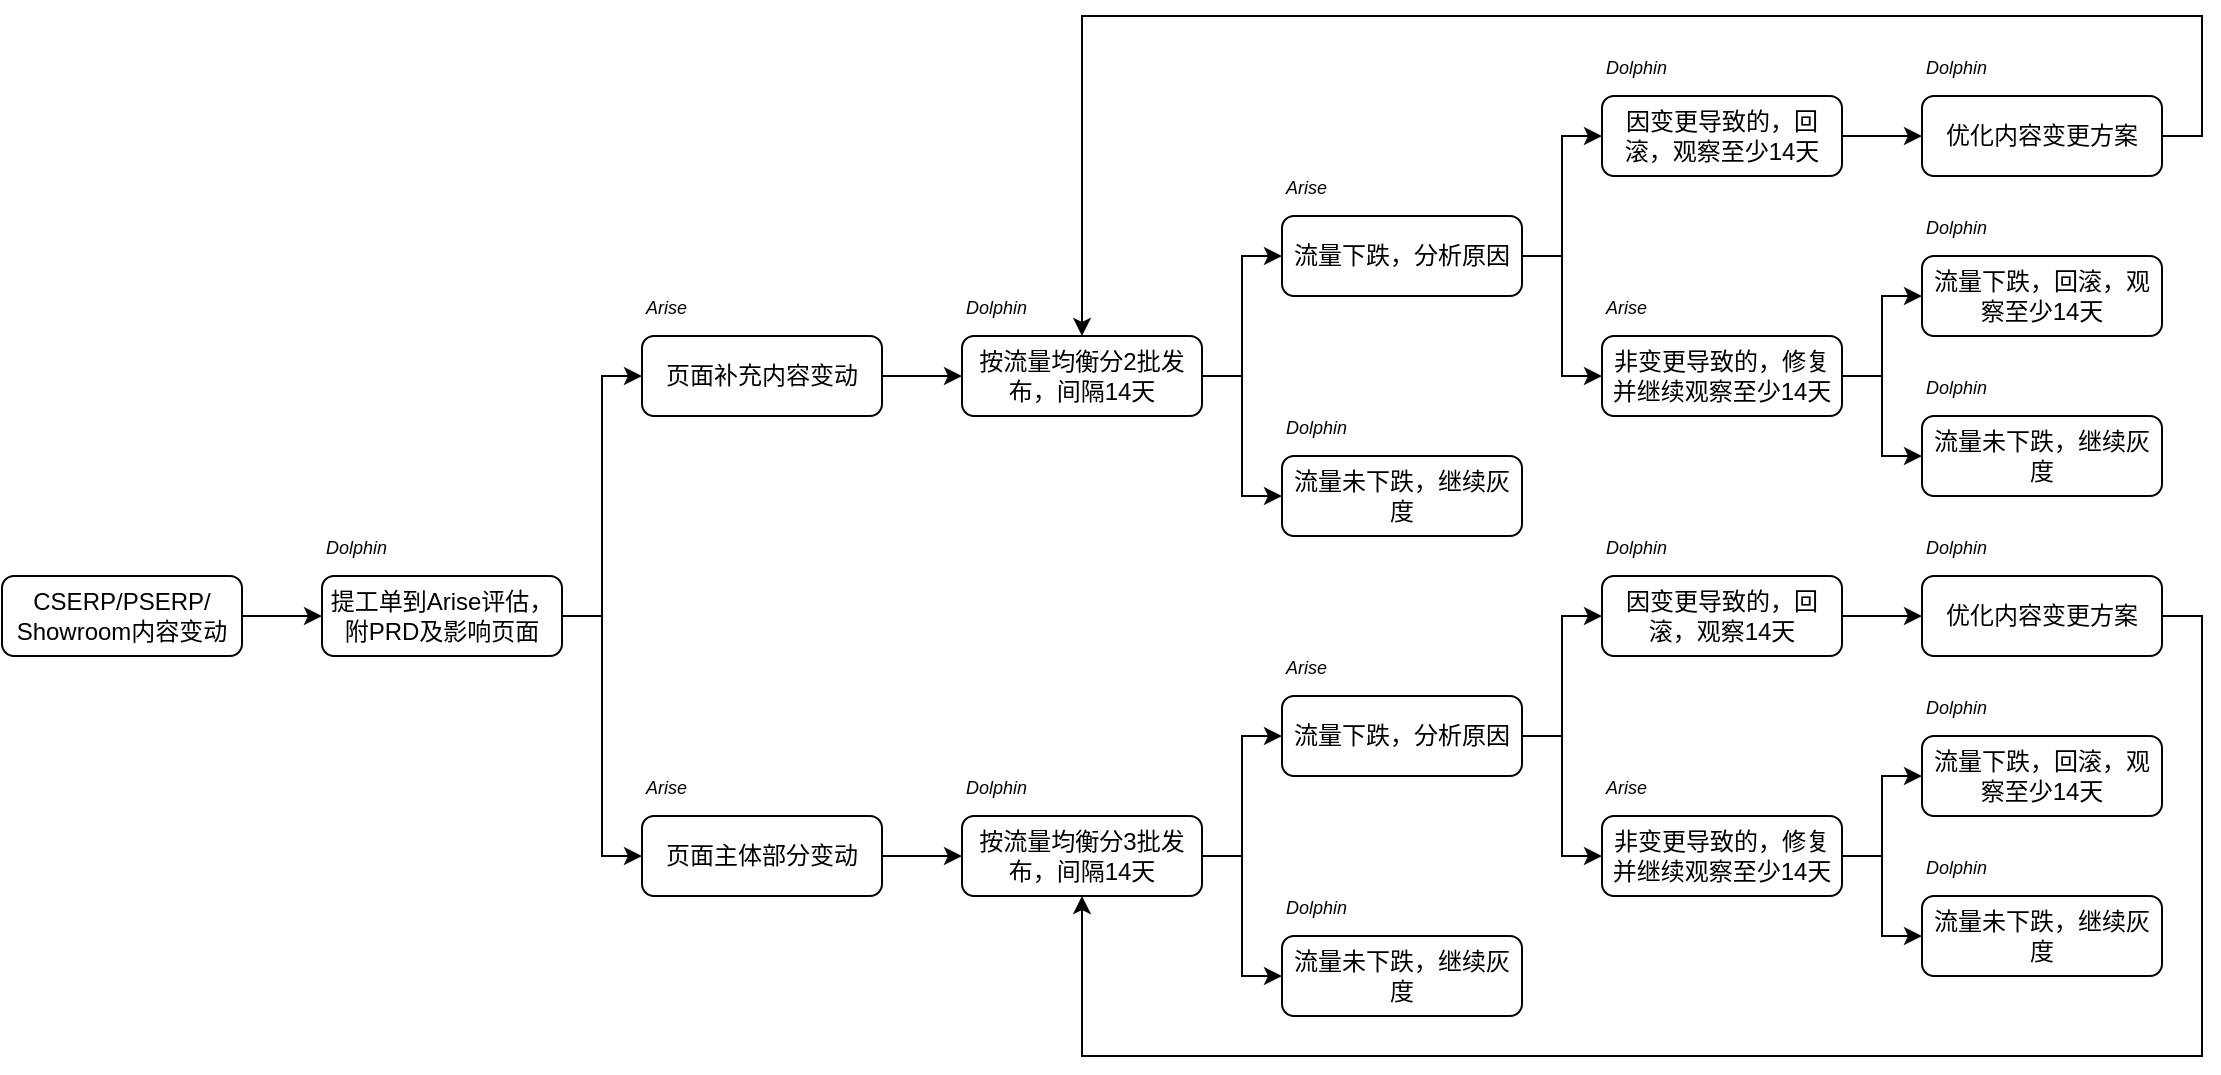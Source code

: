 <mxfile version="27.2.0">
  <diagram name="第 1 页" id="cPDzZspk4rFNg1R5x_Es">
    <mxGraphModel dx="1426" dy="1828" grid="1" gridSize="10" guides="1" tooltips="1" connect="1" arrows="1" fold="1" page="1" pageScale="1" pageWidth="827" pageHeight="1169" math="0" shadow="0">
      <root>
        <mxCell id="0" />
        <mxCell id="1" parent="0" />
        <mxCell id="_8_idL4iygTQgJaF1n6U-19" style="edgeStyle=orthogonalEdgeStyle;rounded=0;orthogonalLoop=1;jettySize=auto;html=1;exitX=1;exitY=0.5;exitDx=0;exitDy=0;entryX=0;entryY=0.5;entryDx=0;entryDy=0;" edge="1" parent="1" source="_8_idL4iygTQgJaF1n6U-1" target="_8_idL4iygTQgJaF1n6U-2">
          <mxGeometry relative="1" as="geometry" />
        </mxCell>
        <mxCell id="_8_idL4iygTQgJaF1n6U-1" value="CSERP/PSERP/&lt;div&gt;Showroom内容变动&lt;/div&gt;" style="rounded=1;whiteSpace=wrap;html=1;" vertex="1" parent="1">
          <mxGeometry x="40" y="160" width="120" height="40" as="geometry" />
        </mxCell>
        <mxCell id="_8_idL4iygTQgJaF1n6U-20" style="edgeStyle=orthogonalEdgeStyle;rounded=0;orthogonalLoop=1;jettySize=auto;html=1;exitX=1;exitY=0.5;exitDx=0;exitDy=0;entryX=0;entryY=0.5;entryDx=0;entryDy=0;" edge="1" parent="1" source="_8_idL4iygTQgJaF1n6U-2" target="_8_idL4iygTQgJaF1n6U-3">
          <mxGeometry relative="1" as="geometry" />
        </mxCell>
        <mxCell id="_8_idL4iygTQgJaF1n6U-21" style="edgeStyle=orthogonalEdgeStyle;rounded=0;orthogonalLoop=1;jettySize=auto;html=1;exitX=1;exitY=0.5;exitDx=0;exitDy=0;entryX=0;entryY=0.5;entryDx=0;entryDy=0;" edge="1" parent="1" source="_8_idL4iygTQgJaF1n6U-2" target="_8_idL4iygTQgJaF1n6U-4">
          <mxGeometry relative="1" as="geometry" />
        </mxCell>
        <mxCell id="_8_idL4iygTQgJaF1n6U-2" value="提工单到Arise评估，附PRD及影响页面" style="rounded=1;whiteSpace=wrap;html=1;" vertex="1" parent="1">
          <mxGeometry x="200" y="160" width="120" height="40" as="geometry" />
        </mxCell>
        <mxCell id="_8_idL4iygTQgJaF1n6U-22" style="edgeStyle=orthogonalEdgeStyle;rounded=0;orthogonalLoop=1;jettySize=auto;html=1;exitX=1;exitY=0.5;exitDx=0;exitDy=0;entryX=0;entryY=0.5;entryDx=0;entryDy=0;" edge="1" parent="1" source="_8_idL4iygTQgJaF1n6U-3" target="_8_idL4iygTQgJaF1n6U-5">
          <mxGeometry relative="1" as="geometry" />
        </mxCell>
        <mxCell id="_8_idL4iygTQgJaF1n6U-3" value="页面补充内容变动" style="rounded=1;whiteSpace=wrap;html=1;" vertex="1" parent="1">
          <mxGeometry x="360" y="40" width="120" height="40" as="geometry" />
        </mxCell>
        <mxCell id="_8_idL4iygTQgJaF1n6U-32" style="edgeStyle=orthogonalEdgeStyle;rounded=0;orthogonalLoop=1;jettySize=auto;html=1;exitX=1;exitY=0.5;exitDx=0;exitDy=0;entryX=0;entryY=0.5;entryDx=0;entryDy=0;" edge="1" parent="1" source="_8_idL4iygTQgJaF1n6U-4" target="_8_idL4iygTQgJaF1n6U-12">
          <mxGeometry relative="1" as="geometry" />
        </mxCell>
        <mxCell id="_8_idL4iygTQgJaF1n6U-4" value="页面主体部分变动" style="rounded=1;whiteSpace=wrap;html=1;" vertex="1" parent="1">
          <mxGeometry x="360" y="280" width="120" height="40" as="geometry" />
        </mxCell>
        <mxCell id="_8_idL4iygTQgJaF1n6U-25" style="edgeStyle=orthogonalEdgeStyle;rounded=0;orthogonalLoop=1;jettySize=auto;html=1;exitX=1;exitY=0.5;exitDx=0;exitDy=0;entryX=0;entryY=0.5;entryDx=0;entryDy=0;" edge="1" parent="1" source="_8_idL4iygTQgJaF1n6U-5" target="_8_idL4iygTQgJaF1n6U-6">
          <mxGeometry relative="1" as="geometry" />
        </mxCell>
        <mxCell id="_8_idL4iygTQgJaF1n6U-31" style="edgeStyle=orthogonalEdgeStyle;rounded=0;orthogonalLoop=1;jettySize=auto;html=1;exitX=1;exitY=0.5;exitDx=0;exitDy=0;entryX=0;entryY=0.5;entryDx=0;entryDy=0;" edge="1" parent="1" source="_8_idL4iygTQgJaF1n6U-5" target="_8_idL4iygTQgJaF1n6U-7">
          <mxGeometry relative="1" as="geometry" />
        </mxCell>
        <mxCell id="_8_idL4iygTQgJaF1n6U-5" value="按流量均衡分2批发布，间隔14天" style="rounded=1;whiteSpace=wrap;html=1;" vertex="1" parent="1">
          <mxGeometry x="520" y="40" width="120" height="40" as="geometry" />
        </mxCell>
        <mxCell id="_8_idL4iygTQgJaF1n6U-26" style="edgeStyle=orthogonalEdgeStyle;rounded=0;orthogonalLoop=1;jettySize=auto;html=1;exitX=1;exitY=0.5;exitDx=0;exitDy=0;entryX=0;entryY=0.5;entryDx=0;entryDy=0;" edge="1" parent="1" source="_8_idL4iygTQgJaF1n6U-6" target="_8_idL4iygTQgJaF1n6U-8">
          <mxGeometry relative="1" as="geometry" />
        </mxCell>
        <mxCell id="_8_idL4iygTQgJaF1n6U-28" style="edgeStyle=orthogonalEdgeStyle;rounded=0;orthogonalLoop=1;jettySize=auto;html=1;exitX=1;exitY=0.5;exitDx=0;exitDy=0;entryX=0;entryY=0.5;entryDx=0;entryDy=0;" edge="1" parent="1" source="_8_idL4iygTQgJaF1n6U-6" target="_8_idL4iygTQgJaF1n6U-17">
          <mxGeometry relative="1" as="geometry" />
        </mxCell>
        <mxCell id="_8_idL4iygTQgJaF1n6U-6" value="流量下跌，分析原因" style="rounded=1;whiteSpace=wrap;html=1;" vertex="1" parent="1">
          <mxGeometry x="680" y="-20" width="120" height="40" as="geometry" />
        </mxCell>
        <mxCell id="_8_idL4iygTQgJaF1n6U-7" value="流量未下跌，继续灰度" style="rounded=1;whiteSpace=wrap;html=1;" vertex="1" parent="1">
          <mxGeometry x="680" y="100" width="120" height="40" as="geometry" />
        </mxCell>
        <mxCell id="_8_idL4iygTQgJaF1n6U-27" style="edgeStyle=orthogonalEdgeStyle;rounded=0;orthogonalLoop=1;jettySize=auto;html=1;exitX=1;exitY=0.5;exitDx=0;exitDy=0;entryX=0;entryY=0.5;entryDx=0;entryDy=0;" edge="1" parent="1" source="_8_idL4iygTQgJaF1n6U-8" target="_8_idL4iygTQgJaF1n6U-10">
          <mxGeometry relative="1" as="geometry" />
        </mxCell>
        <mxCell id="_8_idL4iygTQgJaF1n6U-8" value="因变更导致的，回滚，观察至少14天" style="rounded=1;whiteSpace=wrap;html=1;" vertex="1" parent="1">
          <mxGeometry x="840" y="-80" width="120" height="40" as="geometry" />
        </mxCell>
        <mxCell id="_8_idL4iygTQgJaF1n6U-41" style="edgeStyle=orthogonalEdgeStyle;rounded=0;orthogonalLoop=1;jettySize=auto;html=1;exitX=1;exitY=0.5;exitDx=0;exitDy=0;entryX=0.5;entryY=0;entryDx=0;entryDy=0;" edge="1" parent="1" source="_8_idL4iygTQgJaF1n6U-10" target="_8_idL4iygTQgJaF1n6U-5">
          <mxGeometry relative="1" as="geometry">
            <Array as="points">
              <mxPoint x="1140" y="-60" />
              <mxPoint x="1140" y="-120" />
              <mxPoint x="580" y="-120" />
            </Array>
          </mxGeometry>
        </mxCell>
        <mxCell id="_8_idL4iygTQgJaF1n6U-10" value="优化内容变更方案" style="rounded=1;whiteSpace=wrap;html=1;" vertex="1" parent="1">
          <mxGeometry x="1000" y="-80" width="120" height="40" as="geometry" />
        </mxCell>
        <mxCell id="_8_idL4iygTQgJaF1n6U-33" style="edgeStyle=orthogonalEdgeStyle;rounded=0;orthogonalLoop=1;jettySize=auto;html=1;exitX=1;exitY=0.5;exitDx=0;exitDy=0;entryX=0;entryY=0.5;entryDx=0;entryDy=0;" edge="1" parent="1" source="_8_idL4iygTQgJaF1n6U-12" target="_8_idL4iygTQgJaF1n6U-13">
          <mxGeometry relative="1" as="geometry" />
        </mxCell>
        <mxCell id="_8_idL4iygTQgJaF1n6U-42" style="edgeStyle=orthogonalEdgeStyle;rounded=0;orthogonalLoop=1;jettySize=auto;html=1;exitX=1;exitY=0.5;exitDx=0;exitDy=0;entryX=0;entryY=0.5;entryDx=0;entryDy=0;" edge="1" parent="1" source="_8_idL4iygTQgJaF1n6U-12" target="_8_idL4iygTQgJaF1n6U-14">
          <mxGeometry relative="1" as="geometry" />
        </mxCell>
        <mxCell id="_8_idL4iygTQgJaF1n6U-12" value="按流量均衡分3批发布，间隔14天" style="rounded=1;whiteSpace=wrap;html=1;" vertex="1" parent="1">
          <mxGeometry x="520" y="280" width="120" height="40" as="geometry" />
        </mxCell>
        <mxCell id="_8_idL4iygTQgJaF1n6U-34" style="edgeStyle=orthogonalEdgeStyle;rounded=0;orthogonalLoop=1;jettySize=auto;html=1;exitX=1;exitY=0.5;exitDx=0;exitDy=0;entryX=0;entryY=0.5;entryDx=0;entryDy=0;" edge="1" parent="1" source="_8_idL4iygTQgJaF1n6U-13" target="_8_idL4iygTQgJaF1n6U-15">
          <mxGeometry relative="1" as="geometry" />
        </mxCell>
        <mxCell id="_8_idL4iygTQgJaF1n6U-35" style="edgeStyle=orthogonalEdgeStyle;rounded=0;orthogonalLoop=1;jettySize=auto;html=1;exitX=1;exitY=0.5;exitDx=0;exitDy=0;entryX=0;entryY=0.5;entryDx=0;entryDy=0;" edge="1" parent="1" source="_8_idL4iygTQgJaF1n6U-13" target="_8_idL4iygTQgJaF1n6U-18">
          <mxGeometry relative="1" as="geometry" />
        </mxCell>
        <mxCell id="_8_idL4iygTQgJaF1n6U-13" value="流量下跌，分析原因" style="rounded=1;whiteSpace=wrap;html=1;" vertex="1" parent="1">
          <mxGeometry x="680" y="220" width="120" height="40" as="geometry" />
        </mxCell>
        <mxCell id="_8_idL4iygTQgJaF1n6U-14" value="流量未下跌，继续灰度" style="rounded=1;whiteSpace=wrap;html=1;" vertex="1" parent="1">
          <mxGeometry x="680" y="340" width="120" height="40" as="geometry" />
        </mxCell>
        <mxCell id="_8_idL4iygTQgJaF1n6U-38" style="edgeStyle=orthogonalEdgeStyle;rounded=0;orthogonalLoop=1;jettySize=auto;html=1;exitX=1;exitY=0.5;exitDx=0;exitDy=0;entryX=0;entryY=0.5;entryDx=0;entryDy=0;" edge="1" parent="1" source="_8_idL4iygTQgJaF1n6U-15" target="_8_idL4iygTQgJaF1n6U-16">
          <mxGeometry relative="1" as="geometry" />
        </mxCell>
        <mxCell id="_8_idL4iygTQgJaF1n6U-15" value="因变更导致的，回滚，观察14天" style="rounded=1;whiteSpace=wrap;html=1;" vertex="1" parent="1">
          <mxGeometry x="840" y="160" width="120" height="40" as="geometry" />
        </mxCell>
        <mxCell id="_8_idL4iygTQgJaF1n6U-43" style="edgeStyle=orthogonalEdgeStyle;rounded=0;orthogonalLoop=1;jettySize=auto;html=1;exitX=1;exitY=0.5;exitDx=0;exitDy=0;entryX=0.5;entryY=1;entryDx=0;entryDy=0;" edge="1" parent="1" source="_8_idL4iygTQgJaF1n6U-16" target="_8_idL4iygTQgJaF1n6U-12">
          <mxGeometry relative="1" as="geometry">
            <Array as="points">
              <mxPoint x="1140" y="180" />
              <mxPoint x="1140" y="400" />
              <mxPoint x="580" y="400" />
            </Array>
          </mxGeometry>
        </mxCell>
        <mxCell id="_8_idL4iygTQgJaF1n6U-16" value="优化内容变更方案" style="rounded=1;whiteSpace=wrap;html=1;" vertex="1" parent="1">
          <mxGeometry x="1000" y="160" width="120" height="40" as="geometry" />
        </mxCell>
        <mxCell id="_8_idL4iygTQgJaF1n6U-29" style="edgeStyle=orthogonalEdgeStyle;rounded=0;orthogonalLoop=1;jettySize=auto;html=1;exitX=1;exitY=0.5;exitDx=0;exitDy=0;entryX=0;entryY=0.5;entryDx=0;entryDy=0;" edge="1" parent="1" source="_8_idL4iygTQgJaF1n6U-17" target="_8_idL4iygTQgJaF1n6U-23">
          <mxGeometry relative="1" as="geometry" />
        </mxCell>
        <mxCell id="_8_idL4iygTQgJaF1n6U-30" style="edgeStyle=orthogonalEdgeStyle;rounded=0;orthogonalLoop=1;jettySize=auto;html=1;exitX=1;exitY=0.5;exitDx=0;exitDy=0;entryX=0;entryY=0.5;entryDx=0;entryDy=0;" edge="1" parent="1" source="_8_idL4iygTQgJaF1n6U-17" target="_8_idL4iygTQgJaF1n6U-24">
          <mxGeometry relative="1" as="geometry" />
        </mxCell>
        <mxCell id="_8_idL4iygTQgJaF1n6U-17" value="非变更导致的，修复并继续观察至少14天" style="rounded=1;whiteSpace=wrap;html=1;" vertex="1" parent="1">
          <mxGeometry x="840" y="40" width="120" height="40" as="geometry" />
        </mxCell>
        <mxCell id="_8_idL4iygTQgJaF1n6U-39" style="edgeStyle=orthogonalEdgeStyle;rounded=0;orthogonalLoop=1;jettySize=auto;html=1;exitX=1;exitY=0.5;exitDx=0;exitDy=0;entryX=0;entryY=0.5;entryDx=0;entryDy=0;" edge="1" parent="1" source="_8_idL4iygTQgJaF1n6U-18" target="_8_idL4iygTQgJaF1n6U-36">
          <mxGeometry relative="1" as="geometry" />
        </mxCell>
        <mxCell id="_8_idL4iygTQgJaF1n6U-40" style="edgeStyle=orthogonalEdgeStyle;rounded=0;orthogonalLoop=1;jettySize=auto;html=1;exitX=1;exitY=0.5;exitDx=0;exitDy=0;entryX=0;entryY=0.5;entryDx=0;entryDy=0;" edge="1" parent="1" source="_8_idL4iygTQgJaF1n6U-18" target="_8_idL4iygTQgJaF1n6U-37">
          <mxGeometry relative="1" as="geometry" />
        </mxCell>
        <mxCell id="_8_idL4iygTQgJaF1n6U-18" value="非变更导致的，修复并继续观察至少14天" style="rounded=1;whiteSpace=wrap;html=1;" vertex="1" parent="1">
          <mxGeometry x="840" y="280" width="120" height="40" as="geometry" />
        </mxCell>
        <mxCell id="_8_idL4iygTQgJaF1n6U-23" value="流量下跌，回滚，观察至少14天" style="rounded=1;whiteSpace=wrap;html=1;" vertex="1" parent="1">
          <mxGeometry x="1000" width="120" height="40" as="geometry" />
        </mxCell>
        <mxCell id="_8_idL4iygTQgJaF1n6U-24" value="流量未下跌，继续灰度" style="rounded=1;whiteSpace=wrap;html=1;" vertex="1" parent="1">
          <mxGeometry x="1000" y="80" width="120" height="40" as="geometry" />
        </mxCell>
        <mxCell id="_8_idL4iygTQgJaF1n6U-36" value="流量下跌，回滚，观察至少14天" style="rounded=1;whiteSpace=wrap;html=1;" vertex="1" parent="1">
          <mxGeometry x="1000" y="240" width="120" height="40" as="geometry" />
        </mxCell>
        <mxCell id="_8_idL4iygTQgJaF1n6U-37" value="流量未下跌，继续灰度" style="rounded=1;whiteSpace=wrap;html=1;" vertex="1" parent="1">
          <mxGeometry x="1000" y="320" width="120" height="40" as="geometry" />
        </mxCell>
        <mxCell id="_8_idL4iygTQgJaF1n6U-45" value="&lt;font style=&quot;font-size: 9px;&quot;&gt;&lt;i&gt;Dolphin&lt;/i&gt;&lt;/font&gt;" style="text;html=1;align=left;verticalAlign=middle;whiteSpace=wrap;rounded=0;" vertex="1" parent="1">
          <mxGeometry x="200" y="130" width="40" height="30" as="geometry" />
        </mxCell>
        <mxCell id="_8_idL4iygTQgJaF1n6U-48" value="&lt;font style=&quot;font-size: 9px;&quot;&gt;&lt;i&gt;Arise&lt;/i&gt;&lt;/font&gt;" style="text;html=1;align=left;verticalAlign=middle;whiteSpace=wrap;rounded=0;" vertex="1" parent="1">
          <mxGeometry x="360" y="10" width="40" height="30" as="geometry" />
        </mxCell>
        <mxCell id="_8_idL4iygTQgJaF1n6U-49" value="&lt;font style=&quot;font-size: 9px;&quot;&gt;&lt;i&gt;Arise&lt;/i&gt;&lt;/font&gt;" style="text;html=1;align=left;verticalAlign=middle;whiteSpace=wrap;rounded=0;" vertex="1" parent="1">
          <mxGeometry x="360" y="250" width="40" height="30" as="geometry" />
        </mxCell>
        <mxCell id="_8_idL4iygTQgJaF1n6U-51" value="&lt;font style=&quot;font-size: 9px;&quot;&gt;&lt;i&gt;Dolphin&lt;/i&gt;&lt;/font&gt;" style="text;html=1;align=left;verticalAlign=middle;whiteSpace=wrap;rounded=0;" vertex="1" parent="1">
          <mxGeometry x="520" y="10" width="40" height="30" as="geometry" />
        </mxCell>
        <mxCell id="_8_idL4iygTQgJaF1n6U-52" value="&lt;font style=&quot;font-size: 9px;&quot;&gt;&lt;i&gt;Dolphin&lt;/i&gt;&lt;/font&gt;" style="text;html=1;align=left;verticalAlign=middle;whiteSpace=wrap;rounded=0;" vertex="1" parent="1">
          <mxGeometry x="520" y="250" width="40" height="30" as="geometry" />
        </mxCell>
        <mxCell id="_8_idL4iygTQgJaF1n6U-53" value="&lt;font style=&quot;font-size: 9px;&quot;&gt;&lt;i&gt;Arise&lt;/i&gt;&lt;/font&gt;" style="text;html=1;align=left;verticalAlign=middle;whiteSpace=wrap;rounded=0;" vertex="1" parent="1">
          <mxGeometry x="680" y="-50" width="40" height="30" as="geometry" />
        </mxCell>
        <mxCell id="_8_idL4iygTQgJaF1n6U-54" value="&lt;font style=&quot;font-size: 9px;&quot;&gt;&lt;i&gt;Arise&lt;/i&gt;&lt;/font&gt;" style="text;html=1;align=left;verticalAlign=middle;whiteSpace=wrap;rounded=0;" vertex="1" parent="1">
          <mxGeometry x="680" y="190" width="40" height="30" as="geometry" />
        </mxCell>
        <mxCell id="_8_idL4iygTQgJaF1n6U-55" value="&lt;font style=&quot;font-size: 9px;&quot;&gt;&lt;i&gt;Dolphin&lt;/i&gt;&lt;/font&gt;" style="text;html=1;align=left;verticalAlign=middle;whiteSpace=wrap;rounded=0;" vertex="1" parent="1">
          <mxGeometry x="680" y="70" width="40" height="30" as="geometry" />
        </mxCell>
        <mxCell id="_8_idL4iygTQgJaF1n6U-56" value="&lt;font style=&quot;font-size: 9px;&quot;&gt;&lt;i&gt;Dolphin&lt;/i&gt;&lt;/font&gt;" style="text;html=1;align=left;verticalAlign=middle;whiteSpace=wrap;rounded=0;" vertex="1" parent="1">
          <mxGeometry x="680" y="310" width="40" height="30" as="geometry" />
        </mxCell>
        <mxCell id="_8_idL4iygTQgJaF1n6U-57" value="&lt;font style=&quot;font-size: 9px;&quot;&gt;&lt;i&gt;Arise&lt;/i&gt;&lt;/font&gt;" style="text;html=1;align=left;verticalAlign=middle;whiteSpace=wrap;rounded=0;" vertex="1" parent="1">
          <mxGeometry x="840" y="10" width="40" height="30" as="geometry" />
        </mxCell>
        <mxCell id="_8_idL4iygTQgJaF1n6U-58" value="&lt;font style=&quot;font-size: 9px;&quot;&gt;&lt;i&gt;Arise&lt;/i&gt;&lt;/font&gt;" style="text;html=1;align=left;verticalAlign=middle;whiteSpace=wrap;rounded=0;" vertex="1" parent="1">
          <mxGeometry x="840" y="250" width="40" height="30" as="geometry" />
        </mxCell>
        <mxCell id="_8_idL4iygTQgJaF1n6U-60" value="&lt;font style=&quot;font-size: 9px;&quot;&gt;&lt;i&gt;Dolphin&lt;/i&gt;&lt;/font&gt;" style="text;html=1;align=left;verticalAlign=middle;whiteSpace=wrap;rounded=0;" vertex="1" parent="1">
          <mxGeometry x="840" y="-110" width="40" height="30" as="geometry" />
        </mxCell>
        <mxCell id="_8_idL4iygTQgJaF1n6U-61" value="&lt;font style=&quot;font-size: 9px;&quot;&gt;&lt;i&gt;Dolphin&lt;/i&gt;&lt;/font&gt;" style="text;html=1;align=left;verticalAlign=middle;whiteSpace=wrap;rounded=0;" vertex="1" parent="1">
          <mxGeometry x="1000" y="-110" width="40" height="30" as="geometry" />
        </mxCell>
        <mxCell id="_8_idL4iygTQgJaF1n6U-62" value="&lt;font style=&quot;font-size: 9px;&quot;&gt;&lt;i&gt;Dolphin&lt;/i&gt;&lt;/font&gt;" style="text;html=1;align=left;verticalAlign=middle;whiteSpace=wrap;rounded=0;" vertex="1" parent="1">
          <mxGeometry x="1000" y="-30" width="40" height="30" as="geometry" />
        </mxCell>
        <mxCell id="_8_idL4iygTQgJaF1n6U-63" value="&lt;font style=&quot;font-size: 9px;&quot;&gt;&lt;i&gt;Dolphin&lt;/i&gt;&lt;/font&gt;" style="text;html=1;align=left;verticalAlign=middle;whiteSpace=wrap;rounded=0;" vertex="1" parent="1">
          <mxGeometry x="1000" y="50" width="40" height="30" as="geometry" />
        </mxCell>
        <mxCell id="_8_idL4iygTQgJaF1n6U-64" value="&lt;font style=&quot;font-size: 9px;&quot;&gt;&lt;i&gt;Dolphin&lt;/i&gt;&lt;/font&gt;" style="text;html=1;align=left;verticalAlign=middle;whiteSpace=wrap;rounded=0;" vertex="1" parent="1">
          <mxGeometry x="1000" y="130" width="40" height="30" as="geometry" />
        </mxCell>
        <mxCell id="_8_idL4iygTQgJaF1n6U-65" value="&lt;font style=&quot;font-size: 9px;&quot;&gt;&lt;i&gt;Dolphin&lt;/i&gt;&lt;/font&gt;" style="text;html=1;align=left;verticalAlign=middle;whiteSpace=wrap;rounded=0;" vertex="1" parent="1">
          <mxGeometry x="1000" y="210" width="40" height="30" as="geometry" />
        </mxCell>
        <mxCell id="_8_idL4iygTQgJaF1n6U-66" value="&lt;font style=&quot;font-size: 9px;&quot;&gt;&lt;i&gt;Dolphin&lt;/i&gt;&lt;/font&gt;" style="text;html=1;align=left;verticalAlign=middle;whiteSpace=wrap;rounded=0;" vertex="1" parent="1">
          <mxGeometry x="1000" y="290" width="40" height="30" as="geometry" />
        </mxCell>
        <mxCell id="_8_idL4iygTQgJaF1n6U-67" value="&lt;font style=&quot;font-size: 9px;&quot;&gt;&lt;i&gt;Dolphin&lt;/i&gt;&lt;/font&gt;" style="text;html=1;align=left;verticalAlign=middle;whiteSpace=wrap;rounded=0;" vertex="1" parent="1">
          <mxGeometry x="840" y="130" width="40" height="30" as="geometry" />
        </mxCell>
      </root>
    </mxGraphModel>
  </diagram>
</mxfile>
